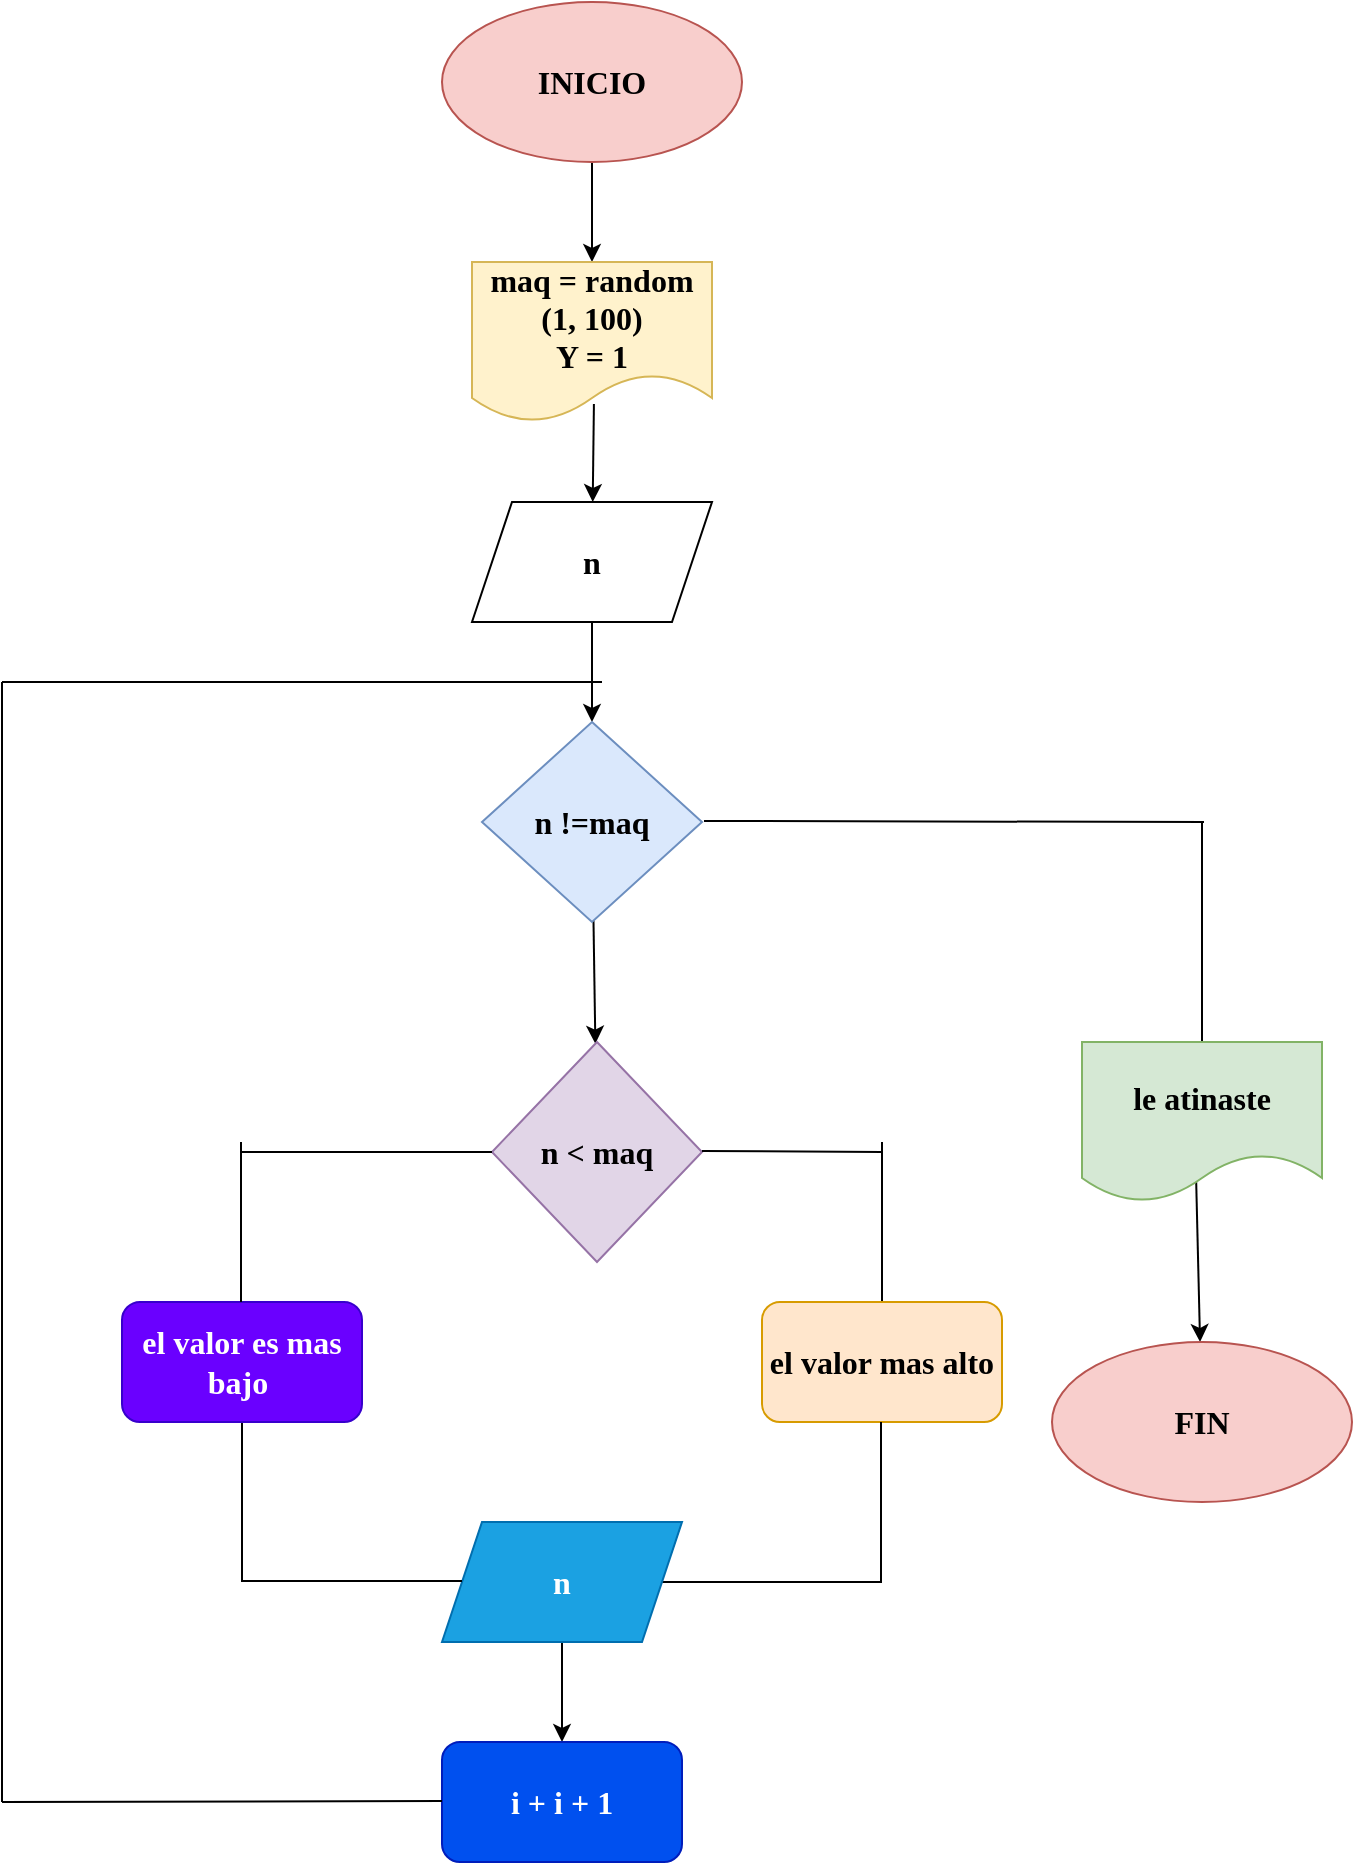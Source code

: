 <mxfile>
    <diagram id="tn9q-9ymf9JR0S9PVxnz" name="Página-1">
        <mxGraphModel dx="1152" dy="922" grid="1" gridSize="10" guides="1" tooltips="1" connect="1" arrows="1" fold="1" page="1" pageScale="1" pageWidth="827" pageHeight="1169" math="0" shadow="0">
            <root>
                <mxCell id="0"/>
                <mxCell id="1" parent="0"/>
                <mxCell id="4" value="" style="edgeStyle=none;html=1;fontStyle=1;fontSize=16;fontFamily=Verdana;" edge="1" parent="1" source="2" target="3">
                    <mxGeometry relative="1" as="geometry"/>
                </mxCell>
                <mxCell id="2" value="INICIO" style="ellipse;whiteSpace=wrap;html=1;fontStyle=1;fontSize=16;fontFamily=Verdana;fillColor=#f8cecc;strokeColor=#b85450;" vertex="1" parent="1">
                    <mxGeometry x="220" y="40" width="150" height="80" as="geometry"/>
                </mxCell>
                <mxCell id="6" value="" style="edgeStyle=none;html=1;exitX=0.508;exitY=0.888;exitDx=0;exitDy=0;exitPerimeter=0;fontStyle=1;fontSize=16;fontFamily=Verdana;" edge="1" parent="1" source="3" target="5">
                    <mxGeometry relative="1" as="geometry"/>
                </mxCell>
                <mxCell id="3" value="maq = random (1, 100)&lt;div&gt;Y = 1&lt;/div&gt;" style="shape=document;whiteSpace=wrap;html=1;boundedLbl=1;fontStyle=1;fontSize=16;fontFamily=Verdana;fillColor=#fff2cc;strokeColor=#d6b656;" vertex="1" parent="1">
                    <mxGeometry x="235" y="170" width="120" height="80" as="geometry"/>
                </mxCell>
                <mxCell id="8" value="" style="edgeStyle=none;html=1;fontStyle=1;fontSize=16;fontFamily=Verdana;" edge="1" parent="1" source="5" target="7">
                    <mxGeometry relative="1" as="geometry"/>
                </mxCell>
                <mxCell id="5" value="n" style="shape=parallelogram;perimeter=parallelogramPerimeter;whiteSpace=wrap;html=1;fixedSize=1;fontStyle=1;fontSize=16;fontFamily=Verdana;" vertex="1" parent="1">
                    <mxGeometry x="235" y="290" width="120" height="60" as="geometry"/>
                </mxCell>
                <mxCell id="10" value="" style="edgeStyle=none;html=1;fontStyle=1;fontSize=16;fontFamily=Verdana;" edge="1" parent="1" source="7" target="9">
                    <mxGeometry relative="1" as="geometry"/>
                </mxCell>
                <mxCell id="7" value="n !=maq" style="rhombus;whiteSpace=wrap;html=1;fontStyle=1;fontSize=16;fontFamily=Verdana;fillColor=#dae8fc;strokeColor=#6c8ebf;" vertex="1" parent="1">
                    <mxGeometry x="240" y="400" width="110" height="100" as="geometry"/>
                </mxCell>
                <mxCell id="9" value="n &amp;lt; maq" style="rhombus;whiteSpace=wrap;html=1;fontStyle=1;fontSize=16;fontFamily=Verdana;fillColor=#e1d5e7;strokeColor=#9673a6;" vertex="1" parent="1">
                    <mxGeometry x="245" y="560" width="105" height="110" as="geometry"/>
                </mxCell>
                <mxCell id="12" value="" style="endArrow=none;html=1;fontStyle=1;fontSize=16;fontFamily=Verdana;" edge="1" parent="1">
                    <mxGeometry width="50" height="50" relative="1" as="geometry">
                        <mxPoint x="350" y="614.5" as="sourcePoint"/>
                        <mxPoint x="440" y="615" as="targetPoint"/>
                    </mxGeometry>
                </mxCell>
                <mxCell id="13" value="" style="endArrow=none;html=1;fontStyle=1;fontSize=16;fontFamily=Verdana;" edge="1" parent="1" target="14">
                    <mxGeometry width="50" height="50" relative="1" as="geometry">
                        <mxPoint x="440" y="610" as="sourcePoint"/>
                        <mxPoint x="440" y="610" as="targetPoint"/>
                    </mxGeometry>
                </mxCell>
                <mxCell id="14" value="el valor mas alto" style="rounded=1;whiteSpace=wrap;html=1;fontStyle=1;fontSize=16;fontFamily=Verdana;fillColor=#ffe6cc;strokeColor=#d79b00;" vertex="1" parent="1">
                    <mxGeometry x="380" y="690" width="120" height="60" as="geometry"/>
                </mxCell>
                <mxCell id="15" value="" style="endArrow=none;html=1;fontStyle=1;fontSize=16;fontFamily=Verdana;" edge="1" parent="1">
                    <mxGeometry width="50" height="50" relative="1" as="geometry">
                        <mxPoint x="439.5" y="750" as="sourcePoint"/>
                        <mxPoint x="439.5" y="830" as="targetPoint"/>
                    </mxGeometry>
                </mxCell>
                <mxCell id="16" value="" style="endArrow=none;html=1;fontStyle=1;fontSize=16;fontFamily=Verdana;" edge="1" parent="1" target="17">
                    <mxGeometry width="50" height="50" relative="1" as="geometry">
                        <mxPoint x="440" y="830" as="sourcePoint"/>
                        <mxPoint x="439" y="830" as="targetPoint"/>
                    </mxGeometry>
                </mxCell>
                <mxCell id="24" value="" style="edgeStyle=none;html=1;fontStyle=1;fontSize=16;fontFamily=Verdana;" edge="1" parent="1" source="17" target="23">
                    <mxGeometry relative="1" as="geometry"/>
                </mxCell>
                <mxCell id="17" value="n" style="shape=parallelogram;perimeter=parallelogramPerimeter;whiteSpace=wrap;html=1;fixedSize=1;fontStyle=1;fontSize=16;fontFamily=Verdana;fillColor=#1ba1e2;fontColor=#ffffff;strokeColor=#006EAF;" vertex="1" parent="1">
                    <mxGeometry x="220" y="800" width="120" height="60" as="geometry"/>
                </mxCell>
                <mxCell id="18" value="" style="endArrow=none;html=1;fontStyle=1;fontSize=16;fontFamily=Verdana;" edge="1" parent="1">
                    <mxGeometry width="50" height="50" relative="1" as="geometry">
                        <mxPoint x="230" y="829.5" as="sourcePoint"/>
                        <mxPoint x="120" y="829.5" as="targetPoint"/>
                    </mxGeometry>
                </mxCell>
                <mxCell id="19" value="" style="endArrow=none;html=1;fontStyle=1;fontSize=16;fontFamily=Verdana;" edge="1" parent="1">
                    <mxGeometry width="50" height="50" relative="1" as="geometry">
                        <mxPoint x="120" y="750" as="sourcePoint"/>
                        <mxPoint x="120" y="830" as="targetPoint"/>
                    </mxGeometry>
                </mxCell>
                <mxCell id="20" value="el valor es mas bajo&amp;nbsp;" style="rounded=1;whiteSpace=wrap;html=1;fontStyle=1;fontSize=16;fontFamily=Verdana;fillColor=#6a00ff;fontColor=#ffffff;strokeColor=#3700CC;" vertex="1" parent="1">
                    <mxGeometry x="60" y="690" width="120" height="60" as="geometry"/>
                </mxCell>
                <mxCell id="21" value="" style="endArrow=none;html=1;fontStyle=1;fontSize=16;fontFamily=Verdana;" edge="1" parent="1">
                    <mxGeometry width="50" height="50" relative="1" as="geometry">
                        <mxPoint x="119.5" y="610" as="sourcePoint"/>
                        <mxPoint x="119.5" y="690" as="targetPoint"/>
                    </mxGeometry>
                </mxCell>
                <mxCell id="22" value="" style="endArrow=none;html=1;fontStyle=1;fontSize=16;fontFamily=Verdana;" edge="1" parent="1">
                    <mxGeometry width="50" height="50" relative="1" as="geometry">
                        <mxPoint x="120" y="615" as="sourcePoint"/>
                        <mxPoint x="245" y="615" as="targetPoint"/>
                    </mxGeometry>
                </mxCell>
                <mxCell id="23" value="i + i + 1" style="rounded=1;whiteSpace=wrap;html=1;fontStyle=1;fontSize=16;fontFamily=Verdana;fillColor=#0050ef;fontColor=#ffffff;strokeColor=#001DBC;" vertex="1" parent="1">
                    <mxGeometry x="220" y="910" width="120" height="60" as="geometry"/>
                </mxCell>
                <mxCell id="26" value="" style="endArrow=none;html=1;fontStyle=1;fontSize=16;fontFamily=Verdana;" edge="1" parent="1">
                    <mxGeometry width="50" height="50" relative="1" as="geometry">
                        <mxPoint x="220" y="939.5" as="sourcePoint"/>
                        <mxPoint y="940" as="targetPoint"/>
                    </mxGeometry>
                </mxCell>
                <mxCell id="27" value="" style="endArrow=none;html=1;fontStyle=1;fontSize=16;fontFamily=Verdana;" edge="1" parent="1">
                    <mxGeometry width="50" height="50" relative="1" as="geometry">
                        <mxPoint y="380" as="sourcePoint"/>
                        <mxPoint y="940" as="targetPoint"/>
                    </mxGeometry>
                </mxCell>
                <mxCell id="29" value="" style="endArrow=none;html=1;fontStyle=1;fontSize=16;fontFamily=Verdana;" edge="1" parent="1">
                    <mxGeometry width="50" height="50" relative="1" as="geometry">
                        <mxPoint y="380" as="sourcePoint"/>
                        <mxPoint x="300" y="380" as="targetPoint"/>
                    </mxGeometry>
                </mxCell>
                <mxCell id="30" value="" style="endArrow=none;html=1;fontStyle=1;fontSize=16;fontFamily=Verdana;" edge="1" parent="1">
                    <mxGeometry width="50" height="50" relative="1" as="geometry">
                        <mxPoint x="351" y="449.5" as="sourcePoint"/>
                        <mxPoint x="601" y="450" as="targetPoint"/>
                    </mxGeometry>
                </mxCell>
                <mxCell id="31" value="" style="endArrow=none;html=1;fontStyle=1;fontSize=16;fontFamily=Verdana;" edge="1" parent="1" target="32">
                    <mxGeometry width="50" height="50" relative="1" as="geometry">
                        <mxPoint x="600" y="450" as="sourcePoint"/>
                        <mxPoint x="600" y="450" as="targetPoint"/>
                    </mxGeometry>
                </mxCell>
                <mxCell id="35" value="" style="edgeStyle=none;html=1;exitX=0.475;exitY=0.825;exitDx=0;exitDy=0;exitPerimeter=0;fontStyle=1;fontSize=16;fontFamily=Verdana;" edge="1" parent="1" source="32" target="34">
                    <mxGeometry relative="1" as="geometry"/>
                </mxCell>
                <mxCell id="32" value="le atinaste" style="shape=document;whiteSpace=wrap;html=1;boundedLbl=1;fontStyle=1;fontSize=16;fontFamily=Verdana;fillColor=#d5e8d4;strokeColor=#82b366;" vertex="1" parent="1">
                    <mxGeometry x="540" y="560" width="120" height="80" as="geometry"/>
                </mxCell>
                <mxCell id="34" value="FIN" style="ellipse;whiteSpace=wrap;html=1;fontStyle=1;fontSize=16;fontFamily=Verdana;fillColor=#f8cecc;strokeColor=#b85450;" vertex="1" parent="1">
                    <mxGeometry x="525" y="710" width="150" height="80" as="geometry"/>
                </mxCell>
            </root>
        </mxGraphModel>
    </diagram>
</mxfile>